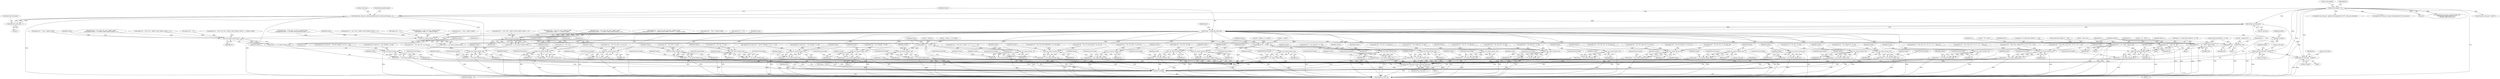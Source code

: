 digraph "0_radare2_f41e941341e44aa86edd4483c4487ec09a074257@API" {
"1000348" [label="(Call,strncpy (op->buf_asm, dalvik_opcodes[i].name, sizeof (op->buf_asm) - 1))"];
"1000155" [label="(Call,op->buf_asm[0] = 0)"];
"1000357" [label="(Call,sizeof (op->buf_asm) - 1)"];
"1000365" [label="(Call,strdup (op->buf_asm))"];
"1000363" [label="(Call,strasm = strdup (op->buf_asm))"];
"1000409" [label="(Call,r_str_concat (strasm, str))"];
"1000407" [label="(Call,strasm = r_str_concat (strasm, str))"];
"1002026" [label="(Call,strncpy (op->buf_asm, strasm, sizeof (op->buf_asm) - 1))"];
"1002088" [label="(Call,free (strasm))"];
"1000439" [label="(Call,r_str_concat (strasm, str))"];
"1000437" [label="(Call,strasm = r_str_concat (strasm, str))"];
"1000473" [label="(Call,r_str_concat (strasm, str))"];
"1000471" [label="(Call,strasm = r_str_concat (strasm, str))"];
"1000491" [label="(Call,r_str_concat (strasm, str))"];
"1000489" [label="(Call,strasm = r_str_concat (strasm, str))"];
"1000519" [label="(Call,r_str_concat (strasm, str))"];
"1000517" [label="(Call,strasm = r_str_concat (strasm, str))"];
"1000551" [label="(Call,r_str_concat (strasm, str))"];
"1000549" [label="(Call,strasm = r_str_concat (strasm, str))"];
"1000614" [label="(Call,r_str_concat (strasm, str))"];
"1000612" [label="(Call,strasm = r_str_concat (strasm, str))"];
"1000669" [label="(Call,r_str_concat (strasm, str))"];
"1000667" [label="(Call,strasm = r_str_concat (strasm, str))"];
"1000747" [label="(Call,r_str_concat (strasm, str))"];
"1000745" [label="(Call,strasm = r_str_concat (strasm, str))"];
"1000781" [label="(Call,r_str_concat (strasm, str))"];
"1000779" [label="(Call,strasm = r_str_concat (strasm, str))"];
"1000815" [label="(Call,r_str_concat (strasm, str))"];
"1000813" [label="(Call,strasm = r_str_concat (strasm, str))"];
"1000855" [label="(Call,r_str_concat (strasm, str))"];
"1000853" [label="(Call,strasm = r_str_concat (strasm, str))"];
"1000869" [label="(Call,r_str_concat (strasm, str))"];
"1000867" [label="(Call,strasm = r_str_concat (strasm, str))"];
"1000889" [label="(Call,r_str_concat (strasm, str))"];
"1000887" [label="(Call,strasm = r_str_concat (strasm, str))"];
"1000916" [label="(Call,r_str_concat (strasm, str))"];
"1000914" [label="(Call,strasm = r_str_concat (strasm, str))"];
"1000948" [label="(Call,r_str_concat (strasm, str))"];
"1000946" [label="(Call,strasm = r_str_concat (strasm, str))"];
"1000984" [label="(Call,r_str_concat (strasm, str))"];
"1000982" [label="(Call,strasm = r_str_concat (strasm, str))"];
"1001023" [label="(Call,r_str_concat (strasm, str))"];
"1001021" [label="(Call,strasm = r_str_concat (strasm, str))"];
"1001139" [label="(Call,r_str_concat (strasm, str))"];
"1001137" [label="(Call,strasm = r_str_concat (strasm, str))"];
"1001148" [label="(Call,r_str_concat (strasm, str))"];
"1001146" [label="(Call,strasm = r_str_concat (strasm, str))"];
"1001142" [label="(Call,sprintf (str, \", [%04x]\", vB))"];
"1001195" [label="(Call,r_str_concat (strasm, str))"];
"1001193" [label="(Call,strasm = r_str_concat (strasm, str))"];
"1001310" [label="(Call,r_str_concat (strasm, str))"];
"1001308" [label="(Call,strasm = r_str_concat (strasm, str))"];
"1001319" [label="(Call,r_str_concat (strasm, str))"];
"1001317" [label="(Call,strasm = r_str_concat (strasm, str))"];
"1001313" [label="(Call,sprintf (str, \", [%04x]\", vB))"];
"1001436" [label="(Call,r_str_concat (strasm, str))"];
"1001434" [label="(Call,strasm = r_str_concat (strasm, str))"];
"1001496" [label="(Call,r_str_concat (strasm, str))"];
"1001494" [label="(Call,strasm = r_str_concat (strasm, str))"];
"1001540" [label="(Call,r_str_concat (strasm, str))"];
"1001538" [label="(Call,strasm = r_str_concat (strasm, str))"];
"1001635" [label="(Call,r_str_concat (strasm, str))"];
"1001633" [label="(Call,strasm = r_str_concat (strasm, str))"];
"1001693" [label="(Call,r_str_concat (strasm, str))"];
"1001691" [label="(Call,strasm = r_str_concat (strasm, str))"];
"1001800" [label="(Call,r_str_concat (strasm, str))"];
"1001798" [label="(Call,strasm = r_str_concat (strasm, str))"];
"1001948" [label="(Call,r_str_concat (strasm, str))"];
"1001946" [label="(Call,strasm = r_str_concat (strasm, str))"];
"1002002" [label="(Call,r_str_concat (strasm, str))"];
"1002000" [label="(Call,strasm = r_str_concat (strasm, str))"];
"1001967" [label="(Call,sprintf (str, \", %s ; 0x%x\", flag_str, vB))"];
"1001974" [label="(Call,sprintf (str, \", class+%i\", vB))"];
"1001989" [label="(Call,sprintf (str, \", %s ; 0x%x\", flag_str, vB))"];
"1001996" [label="(Call,sprintf (str, \", method+%i\", vB))"];
"1002015" [label="(Call,free (strasm))"];
"1002010" [label="(Call,strcpy (op->buf_asm, \"invalid \"))"];
"1002051" [label="(Call,strcpy (op->buf_asm , \"invalid\"))"];
"1000919" [label="(ControlStructure,break;)"];
"1001969" [label="(Literal,\", %s ; 0x%x\")"];
"1001196" [label="(Identifier,strasm)"];
"1000784" [label="(ControlStructure,break;)"];
"1000349" [label="(Call,op->buf_asm)"];
"1000362" [label="(Literal,1)"];
"1001695" [label="(Identifier,str)"];
"1000522" [label="(ControlStructure,break;)"];
"1000212" [label="(Call,sprintf (op->buf_asm, \"packed-switch-payload %d, %d\", array_size, first_key))"];
"1001319" [label="(Call,r_str_concat (strasm, str))"];
"1001976" [label="(Literal,\", class+%i\")"];
"1001144" [label="(Literal,\", [%04x]\")"];
"1002027" [label="(Call,op->buf_asm)"];
"1001197" [label="(Identifier,str)"];
"1001138" [label="(Identifier,strasm)"];
"1002025" [label="(Block,)"];
"1000671" [label="(Identifier,str)"];
"1001137" [label="(Call,strasm = r_str_concat (strasm, str))"];
"1001498" [label="(Identifier,str)"];
"1001436" [label="(Call,r_str_concat (strasm, str))"];
"1000817" [label="(Identifier,str)"];
"1000156" [label="(Call,op->buf_asm[0])"];
"1000858" [label="(ControlStructure,break;)"];
"1001992" [label="(Identifier,flag_str)"];
"1000855" [label="(Call,r_str_concat (strasm, str))"];
"1000494" [label="(ControlStructure,break;)"];
"1000747" [label="(Call,r_str_concat (strasm, str))"];
"1001025" [label="(Identifier,str)"];
"1001211" [label="(Call,vB = (buf[3] << 8) | buf[2])"];
"1001480" [label="(Call,sprintf (str, \" v%i, v%i, [obj+%04x]\", vA, vB, vC))"];
"1000441" [label="(Identifier,str)"];
"1002092" [label="(MethodReturn,static int)"];
"1001314" [label="(Identifier,str)"];
"1000410" [label="(Identifier,strasm)"];
"1000402" [label="(Call,sprintf (str, \" v%i, v%i\", vA, vB))"];
"1001970" [label="(Identifier,flag_str)"];
"1001997" [label="(Identifier,str)"];
"1001315" [label="(Literal,\", [%04x]\")"];
"1000950" [label="(Identifier,str)"];
"1001316" [label="(Identifier,vB)"];
"1001755" [label="(Call,sprintf (str, \" {v%i..v%i}, class+%i\", vC, vC + vA - 1, vB))"];
"1001320" [label="(Identifier,strasm)"];
"1001437" [label="(Identifier,strasm)"];
"1000814" [label="(Identifier,strasm)"];
"1000867" [label="(Call,strasm = r_str_concat (strasm, str))"];
"1001310" [label="(Call,r_str_concat (strasm, str))"];
"1000948" [label="(Call,r_str_concat (strasm, str))"];
"1000982" [label="(Call,strasm = r_str_concat (strasm, str))"];
"1000780" [label="(Identifier,strasm)"];
"1001195" [label="(Call,r_str_concat (strasm, str))"];
"1000946" [label="(Call,strasm = r_str_concat (strasm, str))"];
"1001602" [label="(Call,sprintf (str, \" v%i, v%i, class+%i\", vA, vB, vC))"];
"1000818" [label="(ControlStructure,break;)"];
"1001694" [label="(Identifier,strasm)"];
"1001405" [label="(Call,sprintf (str, \" v%i, %s\", vA, flag_str))"];
"1001943" [label="(Call,sprintf (str, \" {}\"))"];
"1000669" [label="(Call,r_str_concat (strasm, str))"];
"1000985" [label="(Identifier,strasm)"];
"1002004" [label="(Identifier,str)"];
"1000887" [label="(Call,strasm = r_str_concat (strasm, str))"];
"1000352" [label="(Call,dalvik_opcodes[i].name)"];
"1002051" [label="(Call,strcpy (op->buf_asm , \"invalid\"))"];
"1001949" [label="(Identifier,strasm)"];
"1001974" [label="(Call,sprintf (str, \", class+%i\", vB))"];
"1001801" [label="(Identifier,strasm)"];
"1001024" [label="(Identifier,strasm)"];
"1001696" [label="(ControlStructure,break;)"];
"1001434" [label="(Call,strasm = r_str_concat (strasm, str))"];
"1001037" [label="(Call,vB = (buf[3] << 8) | buf[2])"];
"1000512" [label="(Call,sprintf (str, \" v%i, %#x\", vA, vB))"];
"1000983" [label="(Identifier,strasm)"];
"1001140" [label="(Identifier,strasm)"];
"1001275" [label="(Call,sprintf (str, \" {v%i, v%i, v%i, v%i}\", buf[4] & 0x0f,\n \t\t\t\t\t\t(buf[4] & 0xf0) >> 4, buf[5] & 0x0f, (buf[5] & 0xf0) >> 4))"];
"1001743" [label="(Call,sprintf (str, \" {v%i..v%i}, %s\", vC, vC + vA - 1, flag_str))"];
"1000247" [label="(Call,sprintf (op->buf_asm, \"sparse-switch-payload %d\", array_size))"];
"1000617" [label="(ControlStructure,break;)"];
"1001311" [label="(Identifier,strasm)"];
"1002005" [label="(ControlStructure,break;)"];
"1000473" [label="(Call,r_str_concat (strasm, str))"];
"1000593" [label="(Call,snprintf (str, sizeof (str), \" v%i:v%i, 0x%08x\", vA, vA + 1, vB))"];
"1001142" [label="(Call,sprintf (str, \", [%04x]\", vB))"];
"1001539" [label="(Identifier,strasm)"];
"1001309" [label="(Identifier,strasm)"];
"1001973" [label="(Block,)"];
"1002089" [label="(Identifier,strasm)"];
"1000947" [label="(Identifier,strasm)"];
"1001021" [label="(Call,strasm = r_str_concat (strasm, str))"];
"1001304" [label="(Call,sprintf (str, \" {}\"))"];
"1001105" [label="(Call,sprintf (str, \" {v%i, v%i, v%i, v%i}\", buf[4] & 0x0f,\n \t\t\t\t\t\t(buf[4] & 0xf0) >> 4, buf[5] & 0x0f, (buf[5] & 0xf0) >> 4))"];
"1001841" [label="(Call,sprintf (str, \" {v%i, v%i}\", buf[4] & 0x0f, (buf[4] & 0xf0) >> 4))"];
"1001633" [label="(Call,strasm = r_str_concat (strasm, str))"];
"1000890" [label="(Identifier,strasm)"];
"1001318" [label="(Identifier,strasm)"];
"1001151" [label="(ControlStructure,break;)"];
"1002002" [label="(Call,r_str_concat (strasm, str))"];
"1000605" [label="(Call,snprintf (str, sizeof (str), \" v%i, 0x%08x\", vA, vB))"];
"1001692" [label="(Identifier,strasm)"];
"1002001" [label="(Identifier,strasm)"];
"1000340" [label="(Call,strasm = NULL)"];
"1000520" [label="(Identifier,strasm)"];
"1000432" [label="(Call,sprintf (str, \" v%i, v%i\", vA, vB))"];
"1000161" [label="(Literal,0)"];
"1001022" [label="(Identifier,strasm)"];
"1001435" [label="(Identifier,strasm)"];
"1000672" [label="(ControlStructure,break;)"];
"1000309" [label="(Call,snprintf (op->buf_asm, sizeof (op->buf_asm),\n\t\t\t\t\t\"fill-array-data-payload %d, %d\",\n\t\t\t\t\telem_width, array_size))"];
"1001693" [label="(Call,r_str_concat (strasm, str))"];
"1000816" [label="(Identifier,strasm)"];
"1000492" [label="(Identifier,strasm)"];
"1000918" [label="(Identifier,str)"];
"1001398" [label="(Call,sprintf (str, \" v%i, class+%i\", vA, vB))"];
"1001776" [label="(Call,sprintf (str, \" {v%i..v%i}, %s\", vC, vC + vA - 1, flag_str))"];
"1000853" [label="(Call,strasm = r_str_concat (strasm, str))"];
"1000489" [label="(Call,strasm = r_str_concat (strasm, str))"];
"1000544" [label="(Call,sprintf (str, \" v%i, %#04hx\", vA, sB))"];
"1000917" [label="(Identifier,strasm)"];
"1001858" [label="(Call,sprintf (str, \" {v%i, v%i, v%i}\", buf[4] & 0x0f,\n \t\t\t\t\t\t\t(buf[4] & 0xf0) >> 4, buf[5] & 0x0f))"];
"1002040" [label="(Identifier,op)"];
"1001798" [label="(Call,strasm = r_str_concat (strasm, str))"];
"1000872" [label="(ControlStructure,break;)"];
"1001494" [label="(Call,strasm = r_str_concat (strasm, str))"];
"1000847" [label="(Call,sprintf (str, \" v%i, v%i, %#x\", vA, vB, vC))"];
"1001996" [label="(Call,sprintf (str, \", method+%i\", vB))"];
"1002010" [label="(Call,strcpy (op->buf_asm, \"invalid \"))"];
"1001989" [label="(Call,sprintf (str, \", %s ; 0x%x\", flag_str, vB))"];
"1000407" [label="(Call,strasm = r_str_concat (strasm, str))"];
"1001800" [label="(Call,r_str_concat (strasm, str))"];
"1001066" [label="(Call,sprintf (str, \" {v%i, v%i}\", buf[4] & 0x0f, (buf[4] & 0xf0) >> 4))"];
"1000869" [label="(Call,r_str_concat (strasm, str))"];
"1001803" [label="(ControlStructure,break;)"];
"1001993" [label="(Identifier,vB)"];
"1001236" [label="(Call,sprintf (str, \" {v%i, v%i}\", buf[4] & 0x0f, (buf[4] & 0xf0) >> 4))"];
"1000365" [label="(Call,strdup (op->buf_asm))"];
"1002003" [label="(Identifier,strasm)"];
"1000438" [label="(Identifier,strasm)"];
"1000614" [label="(Call,r_str_concat (strasm, str))"];
"1000807" [label="(Call,sprintf (str, \" v%i, v%i, %#x\", vA, vB, vC))"];
"1001134" [label="(Call,sprintf (str, \" {}\"))"];
"1002055" [label="(Literal,\"invalid\")"];
"1001542" [label="(Identifier,str)"];
"1000748" [label="(Identifier,strasm)"];
"1000889" [label="(Call,r_str_concat (strasm, str))"];
"1001531" [label="(Call,sprintf (str, \" v%i, thing+%i\", vA, vB))"];
"1000670" [label="(Identifier,strasm)"];
"1000854" [label="(Identifier,strasm)"];
"1000521" [label="(Identifier,str)"];
"1001684" [label="(Call,sprintf (str, \" v%i, string+%i\", vA, vB))"];
"1001497" [label="(Identifier,strasm)"];
"1001308" [label="(Call,strasm = r_str_concat (strasm, str))"];
"1000914" [label="(Call,strasm = r_str_concat (strasm, str))"];
"1001947" [label="(Identifier,strasm)"];
"1000648" [label="(Call,snprintf (str, sizeof (str), \" v%i:v%i, 0x%08x\", vA, vA + 1, vB))"];
"1000987" [label="(ControlStructure,break;)"];
"1000348" [label="(Call,strncpy (op->buf_asm, dalvik_opcodes[i].name, sizeof (op->buf_asm) - 1))"];
"1000779" [label="(Call,strasm = r_str_concat (strasm, str))"];
"1000370" [label="(Identifier,size)"];
"1000870" [label="(Identifier,strasm)"];
"1001422" [label="(Call,sprintf (str, \" v%i, field+%i\", vA, vB))"];
"1000437" [label="(Call,strasm = r_str_concat (strasm, str))"];
"1001439" [label="(ControlStructure,break;)"];
"1001635" [label="(Call,r_str_concat (strasm, str))"];
"1000490" [label="(Identifier,strasm)"];
"1000783" [label="(Identifier,str)"];
"1000491" [label="(Call,r_str_concat (strasm, str))"];
"1000475" [label="(Identifier,str)"];
"1000891" [label="(Identifier,str)"];
"1001429" [label="(Call,sprintf (str, \" v%i, %s\", vA, flag_str))"];
"1001958" [label="(Call,flag_str = R_ASM_GET_NAME (a, 'c', vB))"];
"1000813" [label="(Call,strasm = r_str_concat (strasm, str))"];
"1002030" [label="(Identifier,strasm)"];
"1000749" [label="(Identifier,str)"];
"1001147" [label="(Identifier,strasm)"];
"1001975" [label="(Identifier,str)"];
"1001193" [label="(Call,strasm = r_str_concat (strasm, str))"];
"1001954" [label="(Identifier,buf)"];
"1001999" [label="(Identifier,vB)"];
"1000531" [label="(Block,)"];
"1001967" [label="(Call,sprintf (str, \", %s ; 0x%x\", flag_str, vB))"];
"1000781" [label="(Call,r_str_concat (strasm, str))"];
"1000517" [label="(Call,strasm = r_str_concat (strasm, str))"];
"1001691" [label="(Call,strasm = r_str_concat (strasm, str))"];
"1000155" [label="(Call,op->buf_asm[0] = 0)"];
"1000553" [label="(Identifier,str)"];
"1000485" [label="(Call,sprintf (str, \" v%i\", vA))"];
"1002017" [label="(Call,strasm = NULL)"];
"1000856" [label="(Identifier,strasm)"];
"1002031" [label="(Call,sizeof (op->buf_asm) - 1)"];
"1001146" [label="(Call,strasm = r_str_concat (strasm, str))"];
"1000949" [label="(Identifier,strasm)"];
"1001150" [label="(Identifier,str)"];
"1000474" [label="(Identifier,strasm)"];
"1001083" [label="(Call,sprintf (str, \" {v%i, v%i, v%i}\", buf[4] & 0x0f, (buf[4] & 0xf0) >> 4, buf[5] & 0x0f))"];
"1000915" [label="(Identifier,strasm)"];
"1001194" [label="(Identifier,strasm)"];
"1000984" [label="(Call,r_str_concat (strasm, str))"];
"1001253" [label="(Call,sprintf (str, \" {v%i, v%i, v%i}\", buf[4] & 0x0f,\n \t\t\t\t\t\t(buf[4] & 0xf0) >> 4, buf[5] & 0x0f))"];
"1000409" [label="(Call,r_str_concat (strasm, str))"];
"1001226" [label="(Call,sprintf (str, \" {v%i}\", buf[4] & 0x0f))"];
"1001499" [label="(ControlStructure,break;)"];
"1000888" [label="(Identifier,strasm)"];
"1001183" [label="(Call,sprintf (str, \" {v%i..v%i}, [%04x]\", vC, vC + vA - 1, vB))"];
"1000554" [label="(ControlStructure,break;)"];
"1001026" [label="(ControlStructure,break;)"];
"1001634" [label="(Identifier,strasm)"];
"1000127" [label="(Block,)"];
"1001788" [label="(Call,sprintf (str, \" {v%i..v%i}, method+%i\", vC, vC + vA - 1, vB))"];
"1000549" [label="(Call,strasm = r_str_concat (strasm, str))"];
"1001991" [label="(Literal,\", %s ; 0x%x\")"];
"1001361" [label="(Call,sprintf (str, \" v%i, string+%i\", vA, vB))"];
"1002015" [label="(Call,free (strasm))"];
"1000613" [label="(Identifier,strasm)"];
"1001946" [label="(Call,strasm = r_str_concat (strasm, str))"];
"1001971" [label="(Identifier,vB)"];
"1002016" [label="(Identifier,strasm)"];
"1000476" [label="(ControlStructure,break;)"];
"1002014" [label="(Literal,\"invalid \")"];
"1001056" [label="(Call,sprintf (str, \" {v%i}\", buf[4] & 0x0f))"];
"1001968" [label="(Identifier,str)"];
"1000347" [label="(Block,)"];
"1002077" [label="(Identifier,op)"];
"1001313" [label="(Call,sprintf (str, \", [%04x]\", vB))"];
"1000358" [label="(Call,sizeof (op->buf_asm))"];
"1000408" [label="(Identifier,strasm)"];
"1001541" [label="(Identifier,strasm)"];
"1001988" [label="(Block,)"];
"1000815" [label="(Call,r_str_concat (strasm, str))"];
"1001540" [label="(Call,r_str_concat (strasm, str))"];
"1000745" [label="(Call,strasm = r_str_concat (strasm, str))"];
"1002091" [label="(Identifier,size)"];
"1001317" [label="(Call,strasm = r_str_concat (strasm, str))"];
"1001495" [label="(Identifier,strasm)"];
"1001148" [label="(Call,r_str_concat (strasm, str))"];
"1002050" [label="(Block,)"];
"1001198" [label="(ControlStructure,break;)"];
"1000916" [label="(Call,r_str_concat (strasm, str))"];
"1001627" [label="(Call,sprintf (str, \" v%i, v%i, field+%i\", vA, vB, vC))"];
"1002052" [label="(Call,op->buf_asm)"];
"1000519" [label="(Call,r_str_concat (strasm, str))"];
"1000612" [label="(Call,strasm = r_str_concat (strasm, str))"];
"1000364" [label="(Identifier,strasm)"];
"1000667" [label="(Call,strasm = r_str_concat (strasm, str))"];
"1000439" [label="(Call,r_str_concat (strasm, str))"];
"1001538" [label="(Call,strasm = r_str_concat (strasm, str))"];
"1000382" [label="(Block,)"];
"1001966" [label="(Block,)"];
"1002026" [label="(Call,strncpy (op->buf_asm, strasm, sizeof (op->buf_asm) - 1))"];
"1002000" [label="(Call,strasm = r_str_concat (strasm, str))"];
"1000750" [label="(ControlStructure,break;)"];
"1001141" [label="(Identifier,str)"];
"1001880" [label="(Call,sprintf (str, \" {v%i, v%i, v%i, v%i}\", buf[4] & 0x0f,\n \t\t\t\t\t\t\t(buf[4] & 0xf0) >> 4, buf[5] & 0x0f, (buf[5] & 0xf0) >> 4))"];
"1000857" [label="(Identifier,str)"];
"1001909" [label="(Call,sprintf (str, \" {v%i, v%i, v%i, v%i, v%i}\", buf[4] & 0x0f,\n \t\t\t\t\t\t\t(buf[4] & 0xf0) >> 4, buf[5] & 0x0f, (buf[5] & 0xf0) >> 4, buf[1] & 0x0f))"];
"1000411" [label="(Identifier,str)"];
"1000552" [label="(Identifier,strasm)"];
"1001312" [label="(Identifier,str)"];
"1001982" [label="(Call,R_ASM_GET_NAME (a, 'm', vB))"];
"1000868" [label="(Identifier,strasm)"];
"1001438" [label="(Identifier,str)"];
"1001950" [label="(Identifier,str)"];
"1000660" [label="(Call,snprintf (str, sizeof (str), \" v%i, 0x%08x\", vA, vB))"];
"1002062" [label="(Call,strcpy (op->buf_asm, \"invalid \"))"];
"1000518" [label="(Identifier,strasm)"];
"1001594" [label="(Call,sprintf (str, \" v%i, v%i, %s\", vA, vB, flag_str))"];
"1001638" [label="(ControlStructure,break;)"];
"1001802" [label="(Identifier,str)"];
"1000165" [label="(Identifier,buf)"];
"1000466" [label="(Call,sprintf (str, \" v%i, v%i\", vA, vB))"];
"1000871" [label="(Identifier,str)"];
"1000471" [label="(Call,strasm = r_str_concat (strasm, str))"];
"1000616" [label="(Identifier,str)"];
"1001831" [label="(Call,sprintf (str, \" {v%i}\", buf[4] & 0x0f))"];
"1001145" [label="(Identifier,vB)"];
"1001995" [label="(Block,)"];
"1001023" [label="(Call,r_str_concat (strasm, str))"];
"1000892" [label="(ControlStructure,break;)"];
"1001998" [label="(Literal,\", method+%i\")"];
"1000951" [label="(ControlStructure,break;)"];
"1000472" [label="(Identifier,strasm)"];
"1001139" [label="(Call,r_str_concat (strasm, str))"];
"1000782" [label="(Identifier,strasm)"];
"1002011" [label="(Call,op->buf_asm)"];
"1000986" [label="(Identifier,str)"];
"1001980" [label="(Call,flag_str = R_ASM_GET_NAME (a, 'm', vB))"];
"1001488" [label="(Call,sprintf (str, \" v%i, v%i, [0x%\"PFMT64x\"]\", vA, vB, offset))"];
"1001990" [label="(Identifier,str)"];
"1001321" [label="(Identifier,str)"];
"1001948" [label="(Call,r_str_concat (strasm, str))"];
"1000551" [label="(Call,r_str_concat (strasm, str))"];
"1001496" [label="(Call,r_str_concat (strasm, str))"];
"1000493" [label="(Identifier,str)"];
"1001143" [label="(Identifier,str)"];
"1001977" [label="(Identifier,vB)"];
"1000746" [label="(Identifier,strasm)"];
"1000550" [label="(Identifier,strasm)"];
"1001636" [label="(Identifier,strasm)"];
"1000412" [label="(ControlStructure,break;)"];
"1000440" [label="(Identifier,strasm)"];
"1000357" [label="(Call,sizeof (op->buf_asm) - 1)"];
"1001322" [label="(ControlStructure,break;)"];
"1001637" [label="(Identifier,str)"];
"1002088" [label="(Call,free (strasm))"];
"1001619" [label="(Call,sprintf (str, \" v%i, v%i, %s\", vA, vB, flag_str))"];
"1000668" [label="(Identifier,strasm)"];
"1001799" [label="(Identifier,strasm)"];
"1001960" [label="(Call,R_ASM_GET_NAME (a, 'c', vB))"];
"1000442" [label="(ControlStructure,break;)"];
"1001149" [label="(Identifier,strasm)"];
"1002018" [label="(Identifier,strasm)"];
"1000363" [label="(Call,strasm = strdup (op->buf_asm))"];
"1000615" [label="(Identifier,strasm)"];
"1001543" [label="(ControlStructure,break;)"];
"1000773" [label="(Call,sprintf (str, \" v%i, v%i, v%i\", vA, vB, vC))"];
"1000366" [label="(Call,op->buf_asm)"];
"1000348" -> "1000347"  [label="AST: "];
"1000348" -> "1000357"  [label="CFG: "];
"1000349" -> "1000348"  [label="AST: "];
"1000352" -> "1000348"  [label="AST: "];
"1000357" -> "1000348"  [label="AST: "];
"1000364" -> "1000348"  [label="CFG: "];
"1000348" -> "1002092"  [label="DDG: "];
"1000348" -> "1002092"  [label="DDG: "];
"1000348" -> "1002092"  [label="DDG: "];
"1000155" -> "1000348"  [label="DDG: "];
"1000357" -> "1000348"  [label="DDG: "];
"1000348" -> "1000365"  [label="DDG: "];
"1000155" -> "1000127"  [label="AST: "];
"1000155" -> "1000161"  [label="CFG: "];
"1000156" -> "1000155"  [label="AST: "];
"1000161" -> "1000155"  [label="AST: "];
"1000165" -> "1000155"  [label="CFG: "];
"1000155" -> "1002092"  [label="DDG: "];
"1000155" -> "1000212"  [label="DDG: "];
"1000155" -> "1000247"  [label="DDG: "];
"1000155" -> "1000309"  [label="DDG: "];
"1000155" -> "1000365"  [label="DDG: "];
"1000155" -> "1002010"  [label="DDG: "];
"1000155" -> "1002026"  [label="DDG: "];
"1000155" -> "1002051"  [label="DDG: "];
"1000155" -> "1002062"  [label="DDG: "];
"1000357" -> "1000362"  [label="CFG: "];
"1000358" -> "1000357"  [label="AST: "];
"1000362" -> "1000357"  [label="AST: "];
"1000365" -> "1000363"  [label="AST: "];
"1000365" -> "1000366"  [label="CFG: "];
"1000366" -> "1000365"  [label="AST: "];
"1000363" -> "1000365"  [label="CFG: "];
"1000365" -> "1000363"  [label="DDG: "];
"1000365" -> "1002010"  [label="DDG: "];
"1000365" -> "1002051"  [label="DDG: "];
"1000363" -> "1000347"  [label="AST: "];
"1000364" -> "1000363"  [label="AST: "];
"1000370" -> "1000363"  [label="CFG: "];
"1000363" -> "1002092"  [label="DDG: "];
"1000363" -> "1000409"  [label="DDG: "];
"1000363" -> "1000439"  [label="DDG: "];
"1000363" -> "1000473"  [label="DDG: "];
"1000363" -> "1000491"  [label="DDG: "];
"1000363" -> "1000519"  [label="DDG: "];
"1000363" -> "1000551"  [label="DDG: "];
"1000363" -> "1000614"  [label="DDG: "];
"1000363" -> "1000669"  [label="DDG: "];
"1000363" -> "1000747"  [label="DDG: "];
"1000363" -> "1000781"  [label="DDG: "];
"1000363" -> "1000815"  [label="DDG: "];
"1000363" -> "1000855"  [label="DDG: "];
"1000363" -> "1000869"  [label="DDG: "];
"1000363" -> "1000889"  [label="DDG: "];
"1000363" -> "1000916"  [label="DDG: "];
"1000363" -> "1000948"  [label="DDG: "];
"1000363" -> "1000984"  [label="DDG: "];
"1000363" -> "1001023"  [label="DDG: "];
"1000363" -> "1001139"  [label="DDG: "];
"1000363" -> "1001195"  [label="DDG: "];
"1000363" -> "1001310"  [label="DDG: "];
"1000363" -> "1001436"  [label="DDG: "];
"1000363" -> "1001496"  [label="DDG: "];
"1000363" -> "1001540"  [label="DDG: "];
"1000363" -> "1001635"  [label="DDG: "];
"1000363" -> "1001693"  [label="DDG: "];
"1000363" -> "1001800"  [label="DDG: "];
"1000363" -> "1001948"  [label="DDG: "];
"1000363" -> "1002015"  [label="DDG: "];
"1000363" -> "1002026"  [label="DDG: "];
"1000363" -> "1002088"  [label="DDG: "];
"1000409" -> "1000407"  [label="AST: "];
"1000409" -> "1000411"  [label="CFG: "];
"1000410" -> "1000409"  [label="AST: "];
"1000411" -> "1000409"  [label="AST: "];
"1000407" -> "1000409"  [label="CFG: "];
"1000409" -> "1002092"  [label="DDG: "];
"1000409" -> "1000407"  [label="DDG: "];
"1000409" -> "1000407"  [label="DDG: "];
"1000402" -> "1000409"  [label="DDG: "];
"1000407" -> "1000382"  [label="AST: "];
"1000408" -> "1000407"  [label="AST: "];
"1000412" -> "1000407"  [label="CFG: "];
"1000407" -> "1002092"  [label="DDG: "];
"1000407" -> "1002026"  [label="DDG: "];
"1000407" -> "1002088"  [label="DDG: "];
"1002026" -> "1002025"  [label="AST: "];
"1002026" -> "1002031"  [label="CFG: "];
"1002027" -> "1002026"  [label="AST: "];
"1002030" -> "1002026"  [label="AST: "];
"1002031" -> "1002026"  [label="AST: "];
"1002040" -> "1002026"  [label="CFG: "];
"1002026" -> "1002092"  [label="DDG: "];
"1000779" -> "1002026"  [label="DDG: "];
"1001317" -> "1002026"  [label="DDG: "];
"1001494" -> "1002026"  [label="DDG: "];
"1000813" -> "1002026"  [label="DDG: "];
"1000517" -> "1002026"  [label="DDG: "];
"1001538" -> "1002026"  [label="DDG: "];
"1000853" -> "1002026"  [label="DDG: "];
"1001146" -> "1002026"  [label="DDG: "];
"1000914" -> "1002026"  [label="DDG: "];
"1001021" -> "1002026"  [label="DDG: "];
"1001193" -> "1002026"  [label="DDG: "];
"1000549" -> "1002026"  [label="DDG: "];
"1002017" -> "1002026"  [label="DDG: "];
"1000471" -> "1002026"  [label="DDG: "];
"1000667" -> "1002026"  [label="DDG: "];
"1000612" -> "1002026"  [label="DDG: "];
"1002000" -> "1002026"  [label="DDG: "];
"1001633" -> "1002026"  [label="DDG: "];
"1000437" -> "1002026"  [label="DDG: "];
"1000745" -> "1002026"  [label="DDG: "];
"1001434" -> "1002026"  [label="DDG: "];
"1000982" -> "1002026"  [label="DDG: "];
"1000946" -> "1002026"  [label="DDG: "];
"1000887" -> "1002026"  [label="DDG: "];
"1000867" -> "1002026"  [label="DDG: "];
"1000489" -> "1002026"  [label="DDG: "];
"1001798" -> "1002026"  [label="DDG: "];
"1001691" -> "1002026"  [label="DDG: "];
"1002031" -> "1002026"  [label="DDG: "];
"1002026" -> "1002088"  [label="DDG: "];
"1002088" -> "1000127"  [label="AST: "];
"1002088" -> "1002089"  [label="CFG: "];
"1002089" -> "1002088"  [label="AST: "];
"1002091" -> "1002088"  [label="CFG: "];
"1002088" -> "1002092"  [label="DDG: "];
"1000779" -> "1002088"  [label="DDG: "];
"1001317" -> "1002088"  [label="DDG: "];
"1001494" -> "1002088"  [label="DDG: "];
"1000813" -> "1002088"  [label="DDG: "];
"1000517" -> "1002088"  [label="DDG: "];
"1001538" -> "1002088"  [label="DDG: "];
"1000853" -> "1002088"  [label="DDG: "];
"1001146" -> "1002088"  [label="DDG: "];
"1000914" -> "1002088"  [label="DDG: "];
"1001021" -> "1002088"  [label="DDG: "];
"1000549" -> "1002088"  [label="DDG: "];
"1002017" -> "1002088"  [label="DDG: "];
"1000471" -> "1002088"  [label="DDG: "];
"1000667" -> "1002088"  [label="DDG: "];
"1000612" -> "1002088"  [label="DDG: "];
"1002000" -> "1002088"  [label="DDG: "];
"1001633" -> "1002088"  [label="DDG: "];
"1000437" -> "1002088"  [label="DDG: "];
"1000745" -> "1002088"  [label="DDG: "];
"1001434" -> "1002088"  [label="DDG: "];
"1000982" -> "1002088"  [label="DDG: "];
"1000946" -> "1002088"  [label="DDG: "];
"1000887" -> "1002088"  [label="DDG: "];
"1000867" -> "1002088"  [label="DDG: "];
"1000489" -> "1002088"  [label="DDG: "];
"1001798" -> "1002088"  [label="DDG: "];
"1001691" -> "1002088"  [label="DDG: "];
"1000340" -> "1002088"  [label="DDG: "];
"1001193" -> "1002088"  [label="DDG: "];
"1000439" -> "1000437"  [label="AST: "];
"1000439" -> "1000441"  [label="CFG: "];
"1000440" -> "1000439"  [label="AST: "];
"1000441" -> "1000439"  [label="AST: "];
"1000437" -> "1000439"  [label="CFG: "];
"1000439" -> "1002092"  [label="DDG: "];
"1000439" -> "1000437"  [label="DDG: "];
"1000439" -> "1000437"  [label="DDG: "];
"1000432" -> "1000439"  [label="DDG: "];
"1000437" -> "1000382"  [label="AST: "];
"1000438" -> "1000437"  [label="AST: "];
"1000442" -> "1000437"  [label="CFG: "];
"1000437" -> "1002092"  [label="DDG: "];
"1000473" -> "1000471"  [label="AST: "];
"1000473" -> "1000475"  [label="CFG: "];
"1000474" -> "1000473"  [label="AST: "];
"1000475" -> "1000473"  [label="AST: "];
"1000471" -> "1000473"  [label="CFG: "];
"1000473" -> "1002092"  [label="DDG: "];
"1000473" -> "1000471"  [label="DDG: "];
"1000473" -> "1000471"  [label="DDG: "];
"1000466" -> "1000473"  [label="DDG: "];
"1000471" -> "1000382"  [label="AST: "];
"1000472" -> "1000471"  [label="AST: "];
"1000476" -> "1000471"  [label="CFG: "];
"1000471" -> "1002092"  [label="DDG: "];
"1000491" -> "1000489"  [label="AST: "];
"1000491" -> "1000493"  [label="CFG: "];
"1000492" -> "1000491"  [label="AST: "];
"1000493" -> "1000491"  [label="AST: "];
"1000489" -> "1000491"  [label="CFG: "];
"1000491" -> "1002092"  [label="DDG: "];
"1000491" -> "1000489"  [label="DDG: "];
"1000491" -> "1000489"  [label="DDG: "];
"1000485" -> "1000491"  [label="DDG: "];
"1000489" -> "1000382"  [label="AST: "];
"1000490" -> "1000489"  [label="AST: "];
"1000494" -> "1000489"  [label="CFG: "];
"1000489" -> "1002092"  [label="DDG: "];
"1000519" -> "1000517"  [label="AST: "];
"1000519" -> "1000521"  [label="CFG: "];
"1000520" -> "1000519"  [label="AST: "];
"1000521" -> "1000519"  [label="AST: "];
"1000517" -> "1000519"  [label="CFG: "];
"1000519" -> "1002092"  [label="DDG: "];
"1000519" -> "1000517"  [label="DDG: "];
"1000519" -> "1000517"  [label="DDG: "];
"1000512" -> "1000519"  [label="DDG: "];
"1000517" -> "1000382"  [label="AST: "];
"1000518" -> "1000517"  [label="AST: "];
"1000522" -> "1000517"  [label="CFG: "];
"1000517" -> "1002092"  [label="DDG: "];
"1000551" -> "1000549"  [label="AST: "];
"1000551" -> "1000553"  [label="CFG: "];
"1000552" -> "1000551"  [label="AST: "];
"1000553" -> "1000551"  [label="AST: "];
"1000549" -> "1000551"  [label="CFG: "];
"1000551" -> "1002092"  [label="DDG: "];
"1000551" -> "1000549"  [label="DDG: "];
"1000551" -> "1000549"  [label="DDG: "];
"1000544" -> "1000551"  [label="DDG: "];
"1000549" -> "1000531"  [label="AST: "];
"1000550" -> "1000549"  [label="AST: "];
"1000554" -> "1000549"  [label="CFG: "];
"1000549" -> "1002092"  [label="DDG: "];
"1000614" -> "1000612"  [label="AST: "];
"1000614" -> "1000616"  [label="CFG: "];
"1000615" -> "1000614"  [label="AST: "];
"1000616" -> "1000614"  [label="AST: "];
"1000612" -> "1000614"  [label="CFG: "];
"1000614" -> "1002092"  [label="DDG: "];
"1000614" -> "1000612"  [label="DDG: "];
"1000614" -> "1000612"  [label="DDG: "];
"1000593" -> "1000614"  [label="DDG: "];
"1000605" -> "1000614"  [label="DDG: "];
"1000612" -> "1000382"  [label="AST: "];
"1000613" -> "1000612"  [label="AST: "];
"1000617" -> "1000612"  [label="CFG: "];
"1000612" -> "1002092"  [label="DDG: "];
"1000669" -> "1000667"  [label="AST: "];
"1000669" -> "1000671"  [label="CFG: "];
"1000670" -> "1000669"  [label="AST: "];
"1000671" -> "1000669"  [label="AST: "];
"1000667" -> "1000669"  [label="CFG: "];
"1000669" -> "1002092"  [label="DDG: "];
"1000669" -> "1000667"  [label="DDG: "];
"1000669" -> "1000667"  [label="DDG: "];
"1000660" -> "1000669"  [label="DDG: "];
"1000648" -> "1000669"  [label="DDG: "];
"1000667" -> "1000382"  [label="AST: "];
"1000668" -> "1000667"  [label="AST: "];
"1000672" -> "1000667"  [label="CFG: "];
"1000667" -> "1002092"  [label="DDG: "];
"1000747" -> "1000745"  [label="AST: "];
"1000747" -> "1000749"  [label="CFG: "];
"1000748" -> "1000747"  [label="AST: "];
"1000749" -> "1000747"  [label="AST: "];
"1000745" -> "1000747"  [label="CFG: "];
"1000747" -> "1002092"  [label="DDG: "];
"1000747" -> "1000745"  [label="DDG: "];
"1000747" -> "1000745"  [label="DDG: "];
"1000745" -> "1000382"  [label="AST: "];
"1000746" -> "1000745"  [label="AST: "];
"1000750" -> "1000745"  [label="CFG: "];
"1000745" -> "1002092"  [label="DDG: "];
"1000781" -> "1000779"  [label="AST: "];
"1000781" -> "1000783"  [label="CFG: "];
"1000782" -> "1000781"  [label="AST: "];
"1000783" -> "1000781"  [label="AST: "];
"1000779" -> "1000781"  [label="CFG: "];
"1000781" -> "1002092"  [label="DDG: "];
"1000781" -> "1000779"  [label="DDG: "];
"1000781" -> "1000779"  [label="DDG: "];
"1000773" -> "1000781"  [label="DDG: "];
"1000779" -> "1000382"  [label="AST: "];
"1000780" -> "1000779"  [label="AST: "];
"1000784" -> "1000779"  [label="CFG: "];
"1000779" -> "1002092"  [label="DDG: "];
"1000815" -> "1000813"  [label="AST: "];
"1000815" -> "1000817"  [label="CFG: "];
"1000816" -> "1000815"  [label="AST: "];
"1000817" -> "1000815"  [label="AST: "];
"1000813" -> "1000815"  [label="CFG: "];
"1000815" -> "1002092"  [label="DDG: "];
"1000815" -> "1000813"  [label="DDG: "];
"1000815" -> "1000813"  [label="DDG: "];
"1000807" -> "1000815"  [label="DDG: "];
"1000813" -> "1000382"  [label="AST: "];
"1000814" -> "1000813"  [label="AST: "];
"1000818" -> "1000813"  [label="CFG: "];
"1000813" -> "1002092"  [label="DDG: "];
"1000855" -> "1000853"  [label="AST: "];
"1000855" -> "1000857"  [label="CFG: "];
"1000856" -> "1000855"  [label="AST: "];
"1000857" -> "1000855"  [label="AST: "];
"1000853" -> "1000855"  [label="CFG: "];
"1000855" -> "1002092"  [label="DDG: "];
"1000855" -> "1000853"  [label="DDG: "];
"1000855" -> "1000853"  [label="DDG: "];
"1000847" -> "1000855"  [label="DDG: "];
"1000853" -> "1000382"  [label="AST: "];
"1000854" -> "1000853"  [label="AST: "];
"1000858" -> "1000853"  [label="CFG: "];
"1000853" -> "1002092"  [label="DDG: "];
"1000869" -> "1000867"  [label="AST: "];
"1000869" -> "1000871"  [label="CFG: "];
"1000870" -> "1000869"  [label="AST: "];
"1000871" -> "1000869"  [label="AST: "];
"1000867" -> "1000869"  [label="CFG: "];
"1000869" -> "1002092"  [label="DDG: "];
"1000869" -> "1000867"  [label="DDG: "];
"1000869" -> "1000867"  [label="DDG: "];
"1000867" -> "1000382"  [label="AST: "];
"1000868" -> "1000867"  [label="AST: "];
"1000872" -> "1000867"  [label="CFG: "];
"1000867" -> "1002092"  [label="DDG: "];
"1000889" -> "1000887"  [label="AST: "];
"1000889" -> "1000891"  [label="CFG: "];
"1000890" -> "1000889"  [label="AST: "];
"1000891" -> "1000889"  [label="AST: "];
"1000887" -> "1000889"  [label="CFG: "];
"1000889" -> "1002092"  [label="DDG: "];
"1000889" -> "1000887"  [label="DDG: "];
"1000889" -> "1000887"  [label="DDG: "];
"1000887" -> "1000382"  [label="AST: "];
"1000888" -> "1000887"  [label="AST: "];
"1000892" -> "1000887"  [label="CFG: "];
"1000887" -> "1002092"  [label="DDG: "];
"1000916" -> "1000914"  [label="AST: "];
"1000916" -> "1000918"  [label="CFG: "];
"1000917" -> "1000916"  [label="AST: "];
"1000918" -> "1000916"  [label="AST: "];
"1000914" -> "1000916"  [label="CFG: "];
"1000916" -> "1002092"  [label="DDG: "];
"1000916" -> "1000914"  [label="DDG: "];
"1000916" -> "1000914"  [label="DDG: "];
"1000914" -> "1000382"  [label="AST: "];
"1000915" -> "1000914"  [label="AST: "];
"1000919" -> "1000914"  [label="CFG: "];
"1000914" -> "1002092"  [label="DDG: "];
"1000948" -> "1000946"  [label="AST: "];
"1000948" -> "1000950"  [label="CFG: "];
"1000949" -> "1000948"  [label="AST: "];
"1000950" -> "1000948"  [label="AST: "];
"1000946" -> "1000948"  [label="CFG: "];
"1000948" -> "1002092"  [label="DDG: "];
"1000948" -> "1000946"  [label="DDG: "];
"1000948" -> "1000946"  [label="DDG: "];
"1000946" -> "1000382"  [label="AST: "];
"1000947" -> "1000946"  [label="AST: "];
"1000951" -> "1000946"  [label="CFG: "];
"1000946" -> "1002092"  [label="DDG: "];
"1000984" -> "1000982"  [label="AST: "];
"1000984" -> "1000986"  [label="CFG: "];
"1000985" -> "1000984"  [label="AST: "];
"1000986" -> "1000984"  [label="AST: "];
"1000982" -> "1000984"  [label="CFG: "];
"1000984" -> "1002092"  [label="DDG: "];
"1000984" -> "1000982"  [label="DDG: "];
"1000984" -> "1000982"  [label="DDG: "];
"1000982" -> "1000382"  [label="AST: "];
"1000983" -> "1000982"  [label="AST: "];
"1000987" -> "1000982"  [label="CFG: "];
"1000982" -> "1002092"  [label="DDG: "];
"1001023" -> "1001021"  [label="AST: "];
"1001023" -> "1001025"  [label="CFG: "];
"1001024" -> "1001023"  [label="AST: "];
"1001025" -> "1001023"  [label="AST: "];
"1001021" -> "1001023"  [label="CFG: "];
"1001023" -> "1002092"  [label="DDG: "];
"1001023" -> "1001021"  [label="DDG: "];
"1001023" -> "1001021"  [label="DDG: "];
"1001021" -> "1000382"  [label="AST: "];
"1001022" -> "1001021"  [label="AST: "];
"1001026" -> "1001021"  [label="CFG: "];
"1001021" -> "1002092"  [label="DDG: "];
"1001139" -> "1001137"  [label="AST: "];
"1001139" -> "1001141"  [label="CFG: "];
"1001140" -> "1001139"  [label="AST: "];
"1001141" -> "1001139"  [label="AST: "];
"1001137" -> "1001139"  [label="CFG: "];
"1001139" -> "1001137"  [label="DDG: "];
"1001139" -> "1001137"  [label="DDG: "];
"1001066" -> "1001139"  [label="DDG: "];
"1001134" -> "1001139"  [label="DDG: "];
"1001056" -> "1001139"  [label="DDG: "];
"1001083" -> "1001139"  [label="DDG: "];
"1001105" -> "1001139"  [label="DDG: "];
"1001139" -> "1001142"  [label="DDG: "];
"1001137" -> "1000382"  [label="AST: "];
"1001138" -> "1001137"  [label="AST: "];
"1001143" -> "1001137"  [label="CFG: "];
"1001137" -> "1001148"  [label="DDG: "];
"1001148" -> "1001146"  [label="AST: "];
"1001148" -> "1001150"  [label="CFG: "];
"1001149" -> "1001148"  [label="AST: "];
"1001150" -> "1001148"  [label="AST: "];
"1001146" -> "1001148"  [label="CFG: "];
"1001148" -> "1002092"  [label="DDG: "];
"1001148" -> "1001146"  [label="DDG: "];
"1001148" -> "1001146"  [label="DDG: "];
"1001142" -> "1001148"  [label="DDG: "];
"1001146" -> "1000382"  [label="AST: "];
"1001147" -> "1001146"  [label="AST: "];
"1001151" -> "1001146"  [label="CFG: "];
"1001146" -> "1002092"  [label="DDG: "];
"1001142" -> "1000382"  [label="AST: "];
"1001142" -> "1001145"  [label="CFG: "];
"1001143" -> "1001142"  [label="AST: "];
"1001144" -> "1001142"  [label="AST: "];
"1001145" -> "1001142"  [label="AST: "];
"1001147" -> "1001142"  [label="CFG: "];
"1001142" -> "1002092"  [label="DDG: "];
"1001142" -> "1002092"  [label="DDG: "];
"1001037" -> "1001142"  [label="DDG: "];
"1001195" -> "1001193"  [label="AST: "];
"1001195" -> "1001197"  [label="CFG: "];
"1001196" -> "1001195"  [label="AST: "];
"1001197" -> "1001195"  [label="AST: "];
"1001193" -> "1001195"  [label="CFG: "];
"1001195" -> "1002092"  [label="DDG: "];
"1001195" -> "1001193"  [label="DDG: "];
"1001195" -> "1001193"  [label="DDG: "];
"1001183" -> "1001195"  [label="DDG: "];
"1001193" -> "1000382"  [label="AST: "];
"1001194" -> "1001193"  [label="AST: "];
"1001198" -> "1001193"  [label="CFG: "];
"1001193" -> "1002092"  [label="DDG: "];
"1001310" -> "1001308"  [label="AST: "];
"1001310" -> "1001312"  [label="CFG: "];
"1001311" -> "1001310"  [label="AST: "];
"1001312" -> "1001310"  [label="AST: "];
"1001308" -> "1001310"  [label="CFG: "];
"1001310" -> "1001308"  [label="DDG: "];
"1001310" -> "1001308"  [label="DDG: "];
"1001236" -> "1001310"  [label="DDG: "];
"1001253" -> "1001310"  [label="DDG: "];
"1001275" -> "1001310"  [label="DDG: "];
"1001226" -> "1001310"  [label="DDG: "];
"1001304" -> "1001310"  [label="DDG: "];
"1001310" -> "1001313"  [label="DDG: "];
"1001308" -> "1000382"  [label="AST: "];
"1001309" -> "1001308"  [label="AST: "];
"1001314" -> "1001308"  [label="CFG: "];
"1001308" -> "1001319"  [label="DDG: "];
"1001319" -> "1001317"  [label="AST: "];
"1001319" -> "1001321"  [label="CFG: "];
"1001320" -> "1001319"  [label="AST: "];
"1001321" -> "1001319"  [label="AST: "];
"1001317" -> "1001319"  [label="CFG: "];
"1001319" -> "1002092"  [label="DDG: "];
"1001319" -> "1001317"  [label="DDG: "];
"1001319" -> "1001317"  [label="DDG: "];
"1001313" -> "1001319"  [label="DDG: "];
"1001317" -> "1000382"  [label="AST: "];
"1001318" -> "1001317"  [label="AST: "];
"1001322" -> "1001317"  [label="CFG: "];
"1001317" -> "1002092"  [label="DDG: "];
"1001313" -> "1000382"  [label="AST: "];
"1001313" -> "1001316"  [label="CFG: "];
"1001314" -> "1001313"  [label="AST: "];
"1001315" -> "1001313"  [label="AST: "];
"1001316" -> "1001313"  [label="AST: "];
"1001318" -> "1001313"  [label="CFG: "];
"1001313" -> "1002092"  [label="DDG: "];
"1001313" -> "1002092"  [label="DDG: "];
"1001211" -> "1001313"  [label="DDG: "];
"1001436" -> "1001434"  [label="AST: "];
"1001436" -> "1001438"  [label="CFG: "];
"1001437" -> "1001436"  [label="AST: "];
"1001438" -> "1001436"  [label="AST: "];
"1001434" -> "1001436"  [label="CFG: "];
"1001436" -> "1002092"  [label="DDG: "];
"1001436" -> "1001434"  [label="DDG: "];
"1001436" -> "1001434"  [label="DDG: "];
"1001405" -> "1001436"  [label="DDG: "];
"1001422" -> "1001436"  [label="DDG: "];
"1001398" -> "1001436"  [label="DDG: "];
"1001361" -> "1001436"  [label="DDG: "];
"1001429" -> "1001436"  [label="DDG: "];
"1001434" -> "1000382"  [label="AST: "];
"1001435" -> "1001434"  [label="AST: "];
"1001439" -> "1001434"  [label="CFG: "];
"1001434" -> "1002092"  [label="DDG: "];
"1001496" -> "1001494"  [label="AST: "];
"1001496" -> "1001498"  [label="CFG: "];
"1001497" -> "1001496"  [label="AST: "];
"1001498" -> "1001496"  [label="AST: "];
"1001494" -> "1001496"  [label="CFG: "];
"1001496" -> "1002092"  [label="DDG: "];
"1001496" -> "1001494"  [label="DDG: "];
"1001496" -> "1001494"  [label="DDG: "];
"1001488" -> "1001496"  [label="DDG: "];
"1001480" -> "1001496"  [label="DDG: "];
"1001494" -> "1000382"  [label="AST: "];
"1001495" -> "1001494"  [label="AST: "];
"1001499" -> "1001494"  [label="CFG: "];
"1001494" -> "1002092"  [label="DDG: "];
"1001540" -> "1001538"  [label="AST: "];
"1001540" -> "1001542"  [label="CFG: "];
"1001541" -> "1001540"  [label="AST: "];
"1001542" -> "1001540"  [label="AST: "];
"1001538" -> "1001540"  [label="CFG: "];
"1001540" -> "1002092"  [label="DDG: "];
"1001540" -> "1001538"  [label="DDG: "];
"1001540" -> "1001538"  [label="DDG: "];
"1001531" -> "1001540"  [label="DDG: "];
"1001538" -> "1000382"  [label="AST: "];
"1001539" -> "1001538"  [label="AST: "];
"1001543" -> "1001538"  [label="CFG: "];
"1001538" -> "1002092"  [label="DDG: "];
"1001635" -> "1001633"  [label="AST: "];
"1001635" -> "1001637"  [label="CFG: "];
"1001636" -> "1001635"  [label="AST: "];
"1001637" -> "1001635"  [label="AST: "];
"1001633" -> "1001635"  [label="CFG: "];
"1001635" -> "1002092"  [label="DDG: "];
"1001635" -> "1001633"  [label="DDG: "];
"1001635" -> "1001633"  [label="DDG: "];
"1001619" -> "1001635"  [label="DDG: "];
"1001602" -> "1001635"  [label="DDG: "];
"1001594" -> "1001635"  [label="DDG: "];
"1001627" -> "1001635"  [label="DDG: "];
"1001633" -> "1000382"  [label="AST: "];
"1001634" -> "1001633"  [label="AST: "];
"1001638" -> "1001633"  [label="CFG: "];
"1001633" -> "1002092"  [label="DDG: "];
"1001693" -> "1001691"  [label="AST: "];
"1001693" -> "1001695"  [label="CFG: "];
"1001694" -> "1001693"  [label="AST: "];
"1001695" -> "1001693"  [label="AST: "];
"1001691" -> "1001693"  [label="CFG: "];
"1001693" -> "1002092"  [label="DDG: "];
"1001693" -> "1001691"  [label="DDG: "];
"1001693" -> "1001691"  [label="DDG: "];
"1001684" -> "1001693"  [label="DDG: "];
"1001691" -> "1000382"  [label="AST: "];
"1001692" -> "1001691"  [label="AST: "];
"1001696" -> "1001691"  [label="CFG: "];
"1001691" -> "1002092"  [label="DDG: "];
"1001800" -> "1001798"  [label="AST: "];
"1001800" -> "1001802"  [label="CFG: "];
"1001801" -> "1001800"  [label="AST: "];
"1001802" -> "1001800"  [label="AST: "];
"1001798" -> "1001800"  [label="CFG: "];
"1001800" -> "1002092"  [label="DDG: "];
"1001800" -> "1001798"  [label="DDG: "];
"1001800" -> "1001798"  [label="DDG: "];
"1001755" -> "1001800"  [label="DDG: "];
"1001776" -> "1001800"  [label="DDG: "];
"1001743" -> "1001800"  [label="DDG: "];
"1001788" -> "1001800"  [label="DDG: "];
"1001798" -> "1000382"  [label="AST: "];
"1001799" -> "1001798"  [label="AST: "];
"1001803" -> "1001798"  [label="CFG: "];
"1001798" -> "1002092"  [label="DDG: "];
"1001948" -> "1001946"  [label="AST: "];
"1001948" -> "1001950"  [label="CFG: "];
"1001949" -> "1001948"  [label="AST: "];
"1001950" -> "1001948"  [label="AST: "];
"1001946" -> "1001948"  [label="CFG: "];
"1001948" -> "1001946"  [label="DDG: "];
"1001948" -> "1001946"  [label="DDG: "];
"1001858" -> "1001948"  [label="DDG: "];
"1001841" -> "1001948"  [label="DDG: "];
"1001943" -> "1001948"  [label="DDG: "];
"1001880" -> "1001948"  [label="DDG: "];
"1001831" -> "1001948"  [label="DDG: "];
"1001909" -> "1001948"  [label="DDG: "];
"1001948" -> "1001967"  [label="DDG: "];
"1001948" -> "1001974"  [label="DDG: "];
"1001948" -> "1001989"  [label="DDG: "];
"1001948" -> "1001996"  [label="DDG: "];
"1001946" -> "1000382"  [label="AST: "];
"1001947" -> "1001946"  [label="AST: "];
"1001954" -> "1001946"  [label="CFG: "];
"1001946" -> "1002002"  [label="DDG: "];
"1002002" -> "1002000"  [label="AST: "];
"1002002" -> "1002004"  [label="CFG: "];
"1002003" -> "1002002"  [label="AST: "];
"1002004" -> "1002002"  [label="AST: "];
"1002000" -> "1002002"  [label="CFG: "];
"1002002" -> "1002092"  [label="DDG: "];
"1002002" -> "1002000"  [label="DDG: "];
"1002002" -> "1002000"  [label="DDG: "];
"1001974" -> "1002002"  [label="DDG: "];
"1001989" -> "1002002"  [label="DDG: "];
"1001967" -> "1002002"  [label="DDG: "];
"1001996" -> "1002002"  [label="DDG: "];
"1002000" -> "1000382"  [label="AST: "];
"1002001" -> "1002000"  [label="AST: "];
"1002005" -> "1002000"  [label="CFG: "];
"1002000" -> "1002092"  [label="DDG: "];
"1001967" -> "1001966"  [label="AST: "];
"1001967" -> "1001971"  [label="CFG: "];
"1001968" -> "1001967"  [label="AST: "];
"1001969" -> "1001967"  [label="AST: "];
"1001970" -> "1001967"  [label="AST: "];
"1001971" -> "1001967"  [label="AST: "];
"1002001" -> "1001967"  [label="CFG: "];
"1001967" -> "1002092"  [label="DDG: "];
"1001967" -> "1002092"  [label="DDG: "];
"1001967" -> "1002092"  [label="DDG: "];
"1001958" -> "1001967"  [label="DDG: "];
"1001960" -> "1001967"  [label="DDG: "];
"1001974" -> "1001973"  [label="AST: "];
"1001974" -> "1001977"  [label="CFG: "];
"1001975" -> "1001974"  [label="AST: "];
"1001976" -> "1001974"  [label="AST: "];
"1001977" -> "1001974"  [label="AST: "];
"1002001" -> "1001974"  [label="CFG: "];
"1001974" -> "1002092"  [label="DDG: "];
"1001974" -> "1002092"  [label="DDG: "];
"1001960" -> "1001974"  [label="DDG: "];
"1001989" -> "1001988"  [label="AST: "];
"1001989" -> "1001993"  [label="CFG: "];
"1001990" -> "1001989"  [label="AST: "];
"1001991" -> "1001989"  [label="AST: "];
"1001992" -> "1001989"  [label="AST: "];
"1001993" -> "1001989"  [label="AST: "];
"1002001" -> "1001989"  [label="CFG: "];
"1001989" -> "1002092"  [label="DDG: "];
"1001989" -> "1002092"  [label="DDG: "];
"1001989" -> "1002092"  [label="DDG: "];
"1001980" -> "1001989"  [label="DDG: "];
"1001982" -> "1001989"  [label="DDG: "];
"1001996" -> "1001995"  [label="AST: "];
"1001996" -> "1001999"  [label="CFG: "];
"1001997" -> "1001996"  [label="AST: "];
"1001998" -> "1001996"  [label="AST: "];
"1001999" -> "1001996"  [label="AST: "];
"1002001" -> "1001996"  [label="CFG: "];
"1001996" -> "1002092"  [label="DDG: "];
"1001996" -> "1002092"  [label="DDG: "];
"1001982" -> "1001996"  [label="DDG: "];
"1002015" -> "1000382"  [label="AST: "];
"1002015" -> "1002016"  [label="CFG: "];
"1002016" -> "1002015"  [label="AST: "];
"1002018" -> "1002015"  [label="CFG: "];
"1002010" -> "1000382"  [label="AST: "];
"1002010" -> "1002014"  [label="CFG: "];
"1002011" -> "1002010"  [label="AST: "];
"1002014" -> "1002010"  [label="AST: "];
"1002016" -> "1002010"  [label="CFG: "];
"1002010" -> "1002092"  [label="DDG: "];
"1002010" -> "1002051"  [label="DDG: "];
"1002051" -> "1002050"  [label="AST: "];
"1002051" -> "1002055"  [label="CFG: "];
"1002052" -> "1002051"  [label="AST: "];
"1002055" -> "1002051"  [label="AST: "];
"1002077" -> "1002051"  [label="CFG: "];
"1002051" -> "1002092"  [label="DDG: "];
"1002051" -> "1002092"  [label="DDG: "];
}
